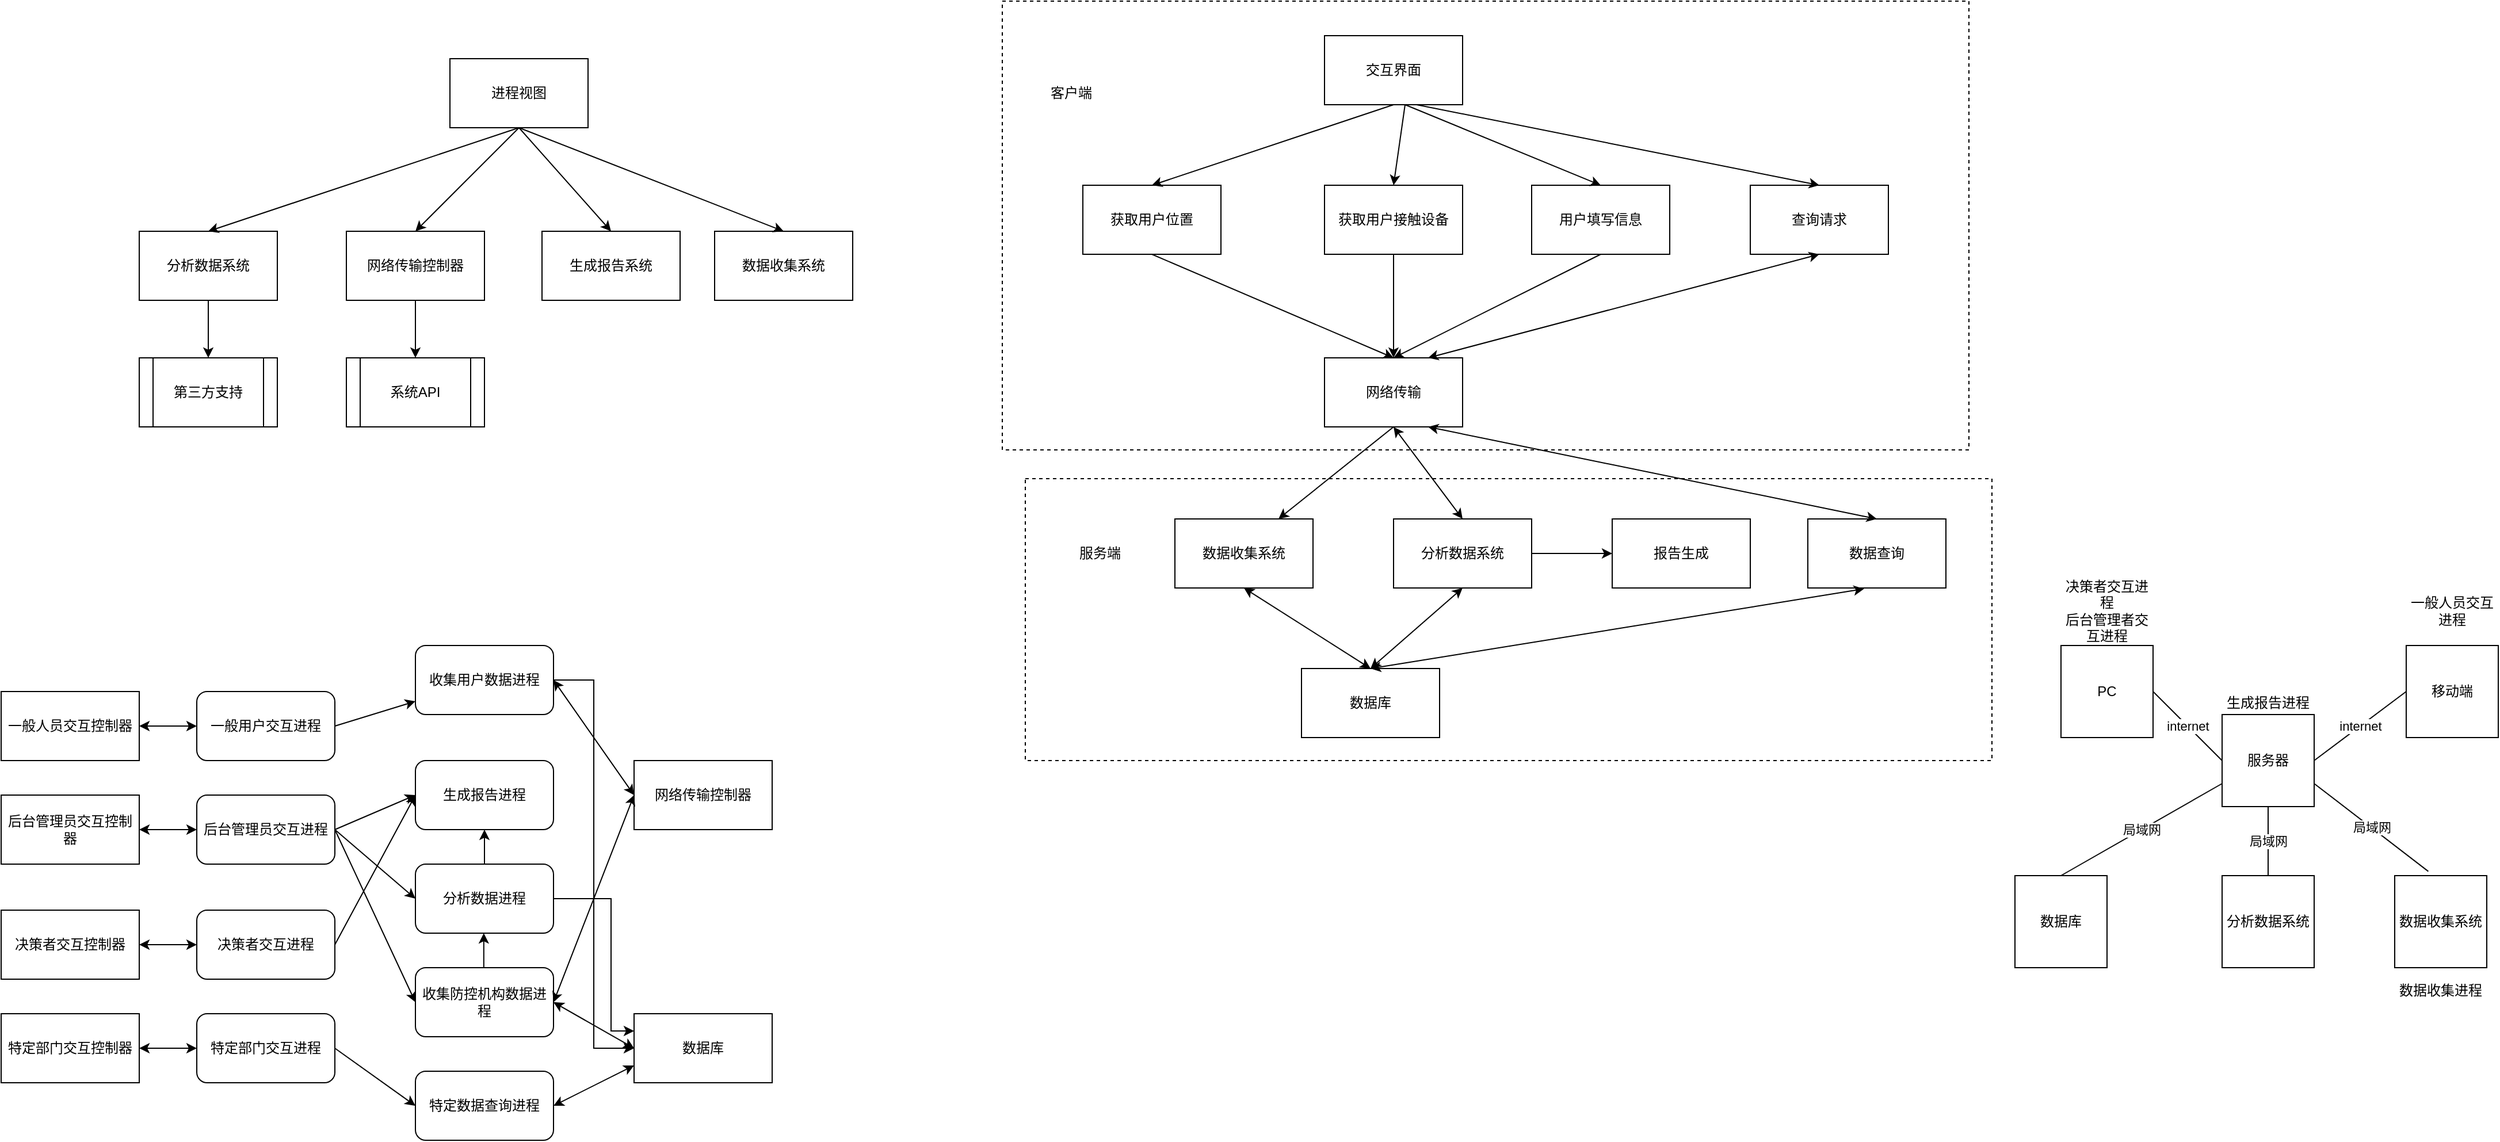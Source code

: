 <mxfile version="13.10.4" type="github"><diagram id="JOBgwEEMjs2Ibe29FC9j" name="Page-1"><mxGraphModel dx="3046" dy="2360" grid="1" gridSize="10" guides="1" tooltips="1" connect="1" arrows="1" fold="1" page="1" pageScale="1" pageWidth="850" pageHeight="1100" math="0" shadow="0"><root><mxCell id="0"/><mxCell id="1" parent="0"/><mxCell id="gr3aFUcfV1B7FhBOXeEc-1" value="一般人员交互控制器" style="rounded=0;whiteSpace=wrap;html=1;" vertex="1" parent="1"><mxGeometry x="90" y="-140" width="120" height="60" as="geometry"/></mxCell><mxCell id="gr3aFUcfV1B7FhBOXeEc-2" value="后台管理员交互控制器" style="rounded=0;whiteSpace=wrap;html=1;" vertex="1" parent="1"><mxGeometry x="90" y="-50" width="120" height="60" as="geometry"/></mxCell><mxCell id="gr3aFUcfV1B7FhBOXeEc-3" value="决策者交互控制器" style="rounded=0;whiteSpace=wrap;html=1;" vertex="1" parent="1"><mxGeometry x="90" y="50" width="120" height="60" as="geometry"/></mxCell><mxCell id="gr3aFUcfV1B7FhBOXeEc-5" value="特定部门交互控制器" style="rounded=0;whiteSpace=wrap;html=1;" vertex="1" parent="1"><mxGeometry x="90" y="140" width="120" height="60" as="geometry"/></mxCell><mxCell id="gr3aFUcfV1B7FhBOXeEc-7" value="一般用户交互进程" style="rounded=1;whiteSpace=wrap;html=1;" vertex="1" parent="1"><mxGeometry x="260" y="-140" width="120" height="60" as="geometry"/></mxCell><mxCell id="gr3aFUcfV1B7FhBOXeEc-8" value="后台管理员交互进程" style="rounded=1;whiteSpace=wrap;html=1;" vertex="1" parent="1"><mxGeometry x="260" y="-50" width="120" height="60" as="geometry"/></mxCell><mxCell id="gr3aFUcfV1B7FhBOXeEc-9" value="决策者交互进程" style="rounded=1;whiteSpace=wrap;html=1;" vertex="1" parent="1"><mxGeometry x="260" y="50" width="120" height="60" as="geometry"/></mxCell><mxCell id="gr3aFUcfV1B7FhBOXeEc-11" value="特定部门交互进程" style="rounded=1;whiteSpace=wrap;html=1;" vertex="1" parent="1"><mxGeometry x="260" y="140" width="120" height="60" as="geometry"/></mxCell><mxCell id="gr3aFUcfV1B7FhBOXeEc-13" value="" style="endArrow=classic;startArrow=classic;html=1;exitX=1;exitY=0.5;exitDx=0;exitDy=0;" edge="1" parent="1" source="gr3aFUcfV1B7FhBOXeEc-1"><mxGeometry width="50" height="50" relative="1" as="geometry"><mxPoint x="210" y="-60" as="sourcePoint"/><mxPoint x="260" y="-110" as="targetPoint"/></mxGeometry></mxCell><mxCell id="gr3aFUcfV1B7FhBOXeEc-14" value="" style="endArrow=classic;startArrow=classic;html=1;exitX=1;exitY=0.5;exitDx=0;exitDy=0;entryX=0;entryY=0.5;entryDx=0;entryDy=0;" edge="1" parent="1" source="gr3aFUcfV1B7FhBOXeEc-2" target="gr3aFUcfV1B7FhBOXeEc-8"><mxGeometry width="50" height="50" relative="1" as="geometry"><mxPoint x="220" y="-100" as="sourcePoint"/><mxPoint x="270" y="-100" as="targetPoint"/></mxGeometry></mxCell><mxCell id="gr3aFUcfV1B7FhBOXeEc-15" value="" style="endArrow=classic;startArrow=classic;html=1;exitX=1;exitY=0.5;exitDx=0;exitDy=0;entryX=0;entryY=0.5;entryDx=0;entryDy=0;" edge="1" parent="1" source="gr3aFUcfV1B7FhBOXeEc-3" target="gr3aFUcfV1B7FhBOXeEc-9"><mxGeometry width="50" height="50" relative="1" as="geometry"><mxPoint x="220" y="-10" as="sourcePoint"/><mxPoint x="270" y="-10" as="targetPoint"/></mxGeometry></mxCell><mxCell id="gr3aFUcfV1B7FhBOXeEc-16" value="" style="endArrow=classic;startArrow=classic;html=1;exitX=1;exitY=0.5;exitDx=0;exitDy=0;entryX=0;entryY=0.5;entryDx=0;entryDy=0;" edge="1" parent="1" source="gr3aFUcfV1B7FhBOXeEc-5" target="gr3aFUcfV1B7FhBOXeEc-11"><mxGeometry width="50" height="50" relative="1" as="geometry"><mxPoint x="230" as="sourcePoint"/><mxPoint x="250" y="170" as="targetPoint"/></mxGeometry></mxCell><mxCell id="gr3aFUcfV1B7FhBOXeEc-17" value="收集用户数据进程" style="rounded=1;whiteSpace=wrap;html=1;" vertex="1" parent="1"><mxGeometry x="450" y="-180" width="120" height="60" as="geometry"/></mxCell><mxCell id="gr3aFUcfV1B7FhBOXeEc-18" value="收集防控机构数据进程" style="rounded=1;whiteSpace=wrap;html=1;" vertex="1" parent="1"><mxGeometry x="450" y="100" width="120" height="60" as="geometry"/></mxCell><mxCell id="gr3aFUcfV1B7FhBOXeEc-20" value="分析数据进程" style="rounded=1;whiteSpace=wrap;html=1;" vertex="1" parent="1"><mxGeometry x="450" y="10" width="120" height="60" as="geometry"/></mxCell><mxCell id="gr3aFUcfV1B7FhBOXeEc-21" value="生成报告进程" style="rounded=1;whiteSpace=wrap;html=1;" vertex="1" parent="1"><mxGeometry x="450" y="-80" width="120" height="60" as="geometry"/></mxCell><mxCell id="gr3aFUcfV1B7FhBOXeEc-22" value="网络传输控制器" style="rounded=0;whiteSpace=wrap;html=1;" vertex="1" parent="1"><mxGeometry x="640" y="-80" width="120" height="60" as="geometry"/></mxCell><mxCell id="gr3aFUcfV1B7FhBOXeEc-23" value="" style="endArrow=classic;startArrow=classic;html=1;entryX=0;entryY=0.5;entryDx=0;entryDy=0;exitX=1;exitY=0.5;exitDx=0;exitDy=0;" edge="1" parent="1" source="gr3aFUcfV1B7FhBOXeEc-17" target="gr3aFUcfV1B7FhBOXeEc-22"><mxGeometry width="50" height="50" relative="1" as="geometry"><mxPoint x="560" y="-60" as="sourcePoint"/><mxPoint x="610" y="-110" as="targetPoint"/></mxGeometry></mxCell><mxCell id="gr3aFUcfV1B7FhBOXeEc-24" value="" style="endArrow=classic;startArrow=classic;html=1;entryX=0;entryY=0.5;entryDx=0;entryDy=0;exitX=1;exitY=0.5;exitDx=0;exitDy=0;" edge="1" parent="1" source="gr3aFUcfV1B7FhBOXeEc-18" target="gr3aFUcfV1B7FhBOXeEc-22"><mxGeometry width="50" height="50" relative="1" as="geometry"><mxPoint x="580" y="-100" as="sourcePoint"/><mxPoint x="640" y="-70" as="targetPoint"/></mxGeometry></mxCell><mxCell id="gr3aFUcfV1B7FhBOXeEc-26" value="" style="endArrow=classic;html=1;exitX=1;exitY=0.5;exitDx=0;exitDy=0;" edge="1" parent="1" source="gr3aFUcfV1B7FhBOXeEc-7" target="gr3aFUcfV1B7FhBOXeEc-17"><mxGeometry width="50" height="50" relative="1" as="geometry"><mxPoint x="380" y="-70" as="sourcePoint"/><mxPoint x="430" y="-120" as="targetPoint"/></mxGeometry></mxCell><mxCell id="gr3aFUcfV1B7FhBOXeEc-27" value="" style="endArrow=classic;html=1;exitX=1;exitY=0.5;exitDx=0;exitDy=0;entryX=0;entryY=0.5;entryDx=0;entryDy=0;" edge="1" parent="1" source="gr3aFUcfV1B7FhBOXeEc-8" target="gr3aFUcfV1B7FhBOXeEc-20"><mxGeometry width="50" height="50" relative="1" as="geometry"><mxPoint x="380" y="20" as="sourcePoint"/><mxPoint x="430" y="-30" as="targetPoint"/></mxGeometry></mxCell><mxCell id="gr3aFUcfV1B7FhBOXeEc-29" value="" style="endArrow=classic;html=1;exitX=1;exitY=0.5;exitDx=0;exitDy=0;entryX=0;entryY=0.5;entryDx=0;entryDy=0;" edge="1" parent="1" source="gr3aFUcfV1B7FhBOXeEc-8" target="gr3aFUcfV1B7FhBOXeEc-18"><mxGeometry width="50" height="50" relative="1" as="geometry"><mxPoint x="400" as="sourcePoint"/><mxPoint x="470" y="100" as="targetPoint"/></mxGeometry></mxCell><mxCell id="gr3aFUcfV1B7FhBOXeEc-30" value="" style="endArrow=classic;html=1;exitX=1;exitY=0.5;exitDx=0;exitDy=0;entryX=0;entryY=0.5;entryDx=0;entryDy=0;" edge="1" parent="1" source="gr3aFUcfV1B7FhBOXeEc-8" target="gr3aFUcfV1B7FhBOXeEc-21"><mxGeometry width="50" height="50" relative="1" as="geometry"><mxPoint x="410" y="10" as="sourcePoint"/><mxPoint x="480" y="110" as="targetPoint"/></mxGeometry></mxCell><mxCell id="gr3aFUcfV1B7FhBOXeEc-31" value="" style="endArrow=classic;html=1;exitX=1;exitY=0.5;exitDx=0;exitDy=0;entryX=0;entryY=0.5;entryDx=0;entryDy=0;" edge="1" parent="1" source="gr3aFUcfV1B7FhBOXeEc-9" target="gr3aFUcfV1B7FhBOXeEc-21"><mxGeometry width="50" height="50" relative="1" as="geometry"><mxPoint x="420" y="20" as="sourcePoint"/><mxPoint x="490" y="120" as="targetPoint"/></mxGeometry></mxCell><mxCell id="gr3aFUcfV1B7FhBOXeEc-32" value="" style="endArrow=classic;html=1;exitX=1;exitY=0.5;exitDx=0;exitDy=0;entryX=0;entryY=0.5;entryDx=0;entryDy=0;" edge="1" parent="1" source="gr3aFUcfV1B7FhBOXeEc-11" target="gr3aFUcfV1B7FhBOXeEc-34"><mxGeometry width="50" height="50" relative="1" as="geometry"><mxPoint x="430" y="30" as="sourcePoint"/><mxPoint x="500" y="130" as="targetPoint"/></mxGeometry></mxCell><mxCell id="gr3aFUcfV1B7FhBOXeEc-33" value="数据库" style="rounded=0;whiteSpace=wrap;html=1;" vertex="1" parent="1"><mxGeometry x="640" y="140" width="120" height="60" as="geometry"/></mxCell><mxCell id="gr3aFUcfV1B7FhBOXeEc-34" value="特定数据查询进程" style="rounded=1;whiteSpace=wrap;html=1;" vertex="1" parent="1"><mxGeometry x="450" y="190" width="120" height="60" as="geometry"/></mxCell><mxCell id="gr3aFUcfV1B7FhBOXeEc-35" value="" style="endArrow=classic;html=1;" edge="1" parent="1" target="gr3aFUcfV1B7FhBOXeEc-21"><mxGeometry width="50" height="50" relative="1" as="geometry"><mxPoint x="510" y="10" as="sourcePoint"/><mxPoint x="560" y="10" as="targetPoint"/></mxGeometry></mxCell><mxCell id="gr3aFUcfV1B7FhBOXeEc-37" value="" style="endArrow=classic;html=1;" edge="1" parent="1"><mxGeometry width="50" height="50" relative="1" as="geometry"><mxPoint x="509.41" y="100" as="sourcePoint"/><mxPoint x="509.41" y="70" as="targetPoint"/></mxGeometry></mxCell><mxCell id="gr3aFUcfV1B7FhBOXeEc-39" style="edgeStyle=orthogonalEdgeStyle;rounded=0;orthogonalLoop=1;jettySize=auto;html=1;entryX=0;entryY=0.5;entryDx=0;entryDy=0;exitX=1;exitY=0.5;exitDx=0;exitDy=0;" edge="1" parent="1" source="gr3aFUcfV1B7FhBOXeEc-17" target="gr3aFUcfV1B7FhBOXeEc-33"><mxGeometry relative="1" as="geometry"><mxPoint x="580" y="-10" as="targetPoint"/><mxPoint x="570" y="40.059" as="sourcePoint"/></mxGeometry></mxCell><mxCell id="gr3aFUcfV1B7FhBOXeEc-41" value="" style="endArrow=classic;startArrow=classic;html=1;exitX=1;exitY=0.5;exitDx=0;exitDy=0;entryX=0;entryY=0.5;entryDx=0;entryDy=0;" edge="1" parent="1" source="gr3aFUcfV1B7FhBOXeEc-18" target="gr3aFUcfV1B7FhBOXeEc-33"><mxGeometry width="50" height="50" relative="1" as="geometry"><mxPoint x="620" y="110" as="sourcePoint"/><mxPoint x="670" y="60" as="targetPoint"/></mxGeometry></mxCell><mxCell id="gr3aFUcfV1B7FhBOXeEc-44" value="" style="endArrow=classic;startArrow=classic;html=1;exitX=1;exitY=0.5;exitDx=0;exitDy=0;entryX=0;entryY=0.75;entryDx=0;entryDy=0;" edge="1" parent="1" source="gr3aFUcfV1B7FhBOXeEc-34" target="gr3aFUcfV1B7FhBOXeEc-33"><mxGeometry width="50" height="50" relative="1" as="geometry"><mxPoint x="620" y="280" as="sourcePoint"/><mxPoint x="670" y="230" as="targetPoint"/></mxGeometry></mxCell><mxCell id="gr3aFUcfV1B7FhBOXeEc-45" style="edgeStyle=orthogonalEdgeStyle;rounded=0;orthogonalLoop=1;jettySize=auto;html=1;exitX=1;exitY=0.5;exitDx=0;exitDy=0;entryX=0;entryY=0.25;entryDx=0;entryDy=0;" edge="1" parent="1" source="gr3aFUcfV1B7FhBOXeEc-20" target="gr3aFUcfV1B7FhBOXeEc-33"><mxGeometry relative="1" as="geometry"><mxPoint x="620" y="30" as="targetPoint"/><mxPoint x="610" y="80.059" as="sourcePoint"/><Array as="points"><mxPoint x="620" y="40"/><mxPoint x="620" y="155"/></Array></mxGeometry></mxCell><mxCell id="gr3aFUcfV1B7FhBOXeEc-46" value="进程视图" style="rounded=0;whiteSpace=wrap;html=1;" vertex="1" parent="1"><mxGeometry x="480" y="-690" width="120" height="60" as="geometry"/></mxCell><mxCell id="gr3aFUcfV1B7FhBOXeEc-47" value="分析数据系统" style="rounded=0;whiteSpace=wrap;html=1;" vertex="1" parent="1"><mxGeometry x="210" y="-540" width="120" height="60" as="geometry"/></mxCell><mxCell id="gr3aFUcfV1B7FhBOXeEc-48" value="生成报告系统" style="rounded=0;whiteSpace=wrap;html=1;" vertex="1" parent="1"><mxGeometry x="560" y="-540" width="120" height="60" as="geometry"/></mxCell><mxCell id="gr3aFUcfV1B7FhBOXeEc-49" value="网络传输控制器" style="rounded=0;whiteSpace=wrap;html=1;" vertex="1" parent="1"><mxGeometry x="390" y="-540" width="120" height="60" as="geometry"/></mxCell><mxCell id="gr3aFUcfV1B7FhBOXeEc-50" value="数据收集系统" style="rounded=0;whiteSpace=wrap;html=1;" vertex="1" parent="1"><mxGeometry x="710" y="-540" width="120" height="60" as="geometry"/></mxCell><mxCell id="gr3aFUcfV1B7FhBOXeEc-56" value="" style="endArrow=classic;html=1;entryX=0.5;entryY=0;entryDx=0;entryDy=0;exitX=0.5;exitY=1;exitDx=0;exitDy=0;" edge="1" parent="1" source="gr3aFUcfV1B7FhBOXeEc-46" target="gr3aFUcfV1B7FhBOXeEc-47"><mxGeometry width="50" height="50" relative="1" as="geometry"><mxPoint x="370" y="-590" as="sourcePoint"/><mxPoint x="420" y="-640" as="targetPoint"/></mxGeometry></mxCell><mxCell id="gr3aFUcfV1B7FhBOXeEc-57" value="" style="endArrow=classic;html=1;entryX=0.5;entryY=0;entryDx=0;entryDy=0;" edge="1" parent="1" target="gr3aFUcfV1B7FhBOXeEc-49"><mxGeometry width="50" height="50" relative="1" as="geometry"><mxPoint x="540" y="-630" as="sourcePoint"/><mxPoint x="280" y="-530" as="targetPoint"/></mxGeometry></mxCell><mxCell id="gr3aFUcfV1B7FhBOXeEc-58" value="" style="endArrow=classic;html=1;entryX=0.5;entryY=0;entryDx=0;entryDy=0;exitX=0.5;exitY=1;exitDx=0;exitDy=0;" edge="1" parent="1" source="gr3aFUcfV1B7FhBOXeEc-46" target="gr3aFUcfV1B7FhBOXeEc-48"><mxGeometry width="50" height="50" relative="1" as="geometry"><mxPoint x="560" y="-610" as="sourcePoint"/><mxPoint x="290" y="-520" as="targetPoint"/></mxGeometry></mxCell><mxCell id="gr3aFUcfV1B7FhBOXeEc-59" value="" style="endArrow=classic;html=1;entryX=0.5;entryY=0;entryDx=0;entryDy=0;" edge="1" parent="1" target="gr3aFUcfV1B7FhBOXeEc-50"><mxGeometry width="50" height="50" relative="1" as="geometry"><mxPoint x="540" y="-630" as="sourcePoint"/><mxPoint x="300" y="-510" as="targetPoint"/></mxGeometry></mxCell><mxCell id="gr3aFUcfV1B7FhBOXeEc-61" value="第三方支持" style="shape=process;whiteSpace=wrap;html=1;backgroundOutline=1;" vertex="1" parent="1"><mxGeometry x="210" y="-430" width="120" height="60" as="geometry"/></mxCell><mxCell id="gr3aFUcfV1B7FhBOXeEc-63" value="系统API" style="shape=process;whiteSpace=wrap;html=1;backgroundOutline=1;" vertex="1" parent="1"><mxGeometry x="390" y="-430" width="120" height="60" as="geometry"/></mxCell><mxCell id="gr3aFUcfV1B7FhBOXeEc-64" value="" style="endArrow=classic;html=1;exitX=0.5;exitY=1;exitDx=0;exitDy=0;entryX=0.5;entryY=0;entryDx=0;entryDy=0;" edge="1" parent="1" source="gr3aFUcfV1B7FhBOXeEc-47" target="gr3aFUcfV1B7FhBOXeEc-61"><mxGeometry width="50" height="50" relative="1" as="geometry"><mxPoint x="250" y="-440" as="sourcePoint"/><mxPoint x="300" y="-490" as="targetPoint"/></mxGeometry></mxCell><mxCell id="gr3aFUcfV1B7FhBOXeEc-66" value="" style="endArrow=classic;html=1;entryX=0.5;entryY=0;entryDx=0;entryDy=0;exitX=0.5;exitY=1;exitDx=0;exitDy=0;" edge="1" parent="1" source="gr3aFUcfV1B7FhBOXeEc-49" target="gr3aFUcfV1B7FhBOXeEc-63"><mxGeometry width="50" height="50" relative="1" as="geometry"><mxPoint x="390" y="-420" as="sourcePoint"/><mxPoint x="440" y="-470" as="targetPoint"/></mxGeometry></mxCell><mxCell id="gr3aFUcfV1B7FhBOXeEc-67" value="服务器" style="whiteSpace=wrap;html=1;aspect=fixed;" vertex="1" parent="1"><mxGeometry x="2020" y="-120" width="80" height="80" as="geometry"/></mxCell><mxCell id="gr3aFUcfV1B7FhBOXeEc-68" value="PC" style="whiteSpace=wrap;html=1;aspect=fixed;" vertex="1" parent="1"><mxGeometry x="1880" y="-180" width="80" height="80" as="geometry"/></mxCell><mxCell id="gr3aFUcfV1B7FhBOXeEc-69" value="移动端" style="whiteSpace=wrap;html=1;aspect=fixed;" vertex="1" parent="1"><mxGeometry x="2180" y="-180" width="80" height="80" as="geometry"/></mxCell><mxCell id="gr3aFUcfV1B7FhBOXeEc-70" value="数据库" style="whiteSpace=wrap;html=1;aspect=fixed;" vertex="1" parent="1"><mxGeometry x="1840" y="20" width="80" height="80" as="geometry"/></mxCell><mxCell id="gr3aFUcfV1B7FhBOXeEc-71" value="分析数据系统" style="whiteSpace=wrap;html=1;aspect=fixed;" vertex="1" parent="1"><mxGeometry x="2020" y="20" width="80" height="80" as="geometry"/></mxCell><mxCell id="gr3aFUcfV1B7FhBOXeEc-72" value="internet" style="endArrow=none;html=1;exitX=1;exitY=0.5;exitDx=0;exitDy=0;entryX=0;entryY=0.5;entryDx=0;entryDy=0;" edge="1" parent="1" source="gr3aFUcfV1B7FhBOXeEc-68" target="gr3aFUcfV1B7FhBOXeEc-67"><mxGeometry width="50" height="50" relative="1" as="geometry"><mxPoint x="1910" y="-110" as="sourcePoint"/><mxPoint x="1960" y="-160" as="targetPoint"/></mxGeometry></mxCell><mxCell id="gr3aFUcfV1B7FhBOXeEc-73" value="internet" style="endArrow=none;html=1;exitX=0;exitY=0.5;exitDx=0;exitDy=0;entryX=1;entryY=0.5;entryDx=0;entryDy=0;" edge="1" parent="1" source="gr3aFUcfV1B7FhBOXeEc-69" target="gr3aFUcfV1B7FhBOXeEc-67"><mxGeometry width="50" height="50" relative="1" as="geometry"><mxPoint x="1930" y="-170.0" as="sourcePoint"/><mxPoint x="2030" y="-70.0" as="targetPoint"/></mxGeometry></mxCell><mxCell id="gr3aFUcfV1B7FhBOXeEc-74" value="局域网" style="endArrow=none;html=1;exitX=0;exitY=0.75;exitDx=0;exitDy=0;entryX=0.5;entryY=0;entryDx=0;entryDy=0;" edge="1" parent="1" source="gr3aFUcfV1B7FhBOXeEc-67" target="gr3aFUcfV1B7FhBOXeEc-70"><mxGeometry width="50" height="50" relative="1" as="geometry"><mxPoint x="1920" y="-60.0" as="sourcePoint"/><mxPoint x="2030" y="20.0" as="targetPoint"/></mxGeometry></mxCell><mxCell id="gr3aFUcfV1B7FhBOXeEc-75" value="局域网" style="endArrow=none;html=1;exitX=0.5;exitY=0;exitDx=0;exitDy=0;entryX=0.5;entryY=1;entryDx=0;entryDy=0;" edge="1" parent="1" source="gr3aFUcfV1B7FhBOXeEc-71" target="gr3aFUcfV1B7FhBOXeEc-67"><mxGeometry width="50" height="50" relative="1" as="geometry"><mxPoint x="1930" y="-140.0" as="sourcePoint"/><mxPoint x="2040" y="-60.0" as="targetPoint"/></mxGeometry></mxCell><mxCell id="gr3aFUcfV1B7FhBOXeEc-76" value="数据收集系统" style="whiteSpace=wrap;html=1;aspect=fixed;" vertex="1" parent="1"><mxGeometry x="2170" y="20" width="80" height="80" as="geometry"/></mxCell><mxCell id="gr3aFUcfV1B7FhBOXeEc-77" value="局域网" style="endArrow=none;html=1;exitX=0.365;exitY=-0.046;exitDx=0;exitDy=0;entryX=1;entryY=0.75;entryDx=0;entryDy=0;exitPerimeter=0;" edge="1" parent="1" source="gr3aFUcfV1B7FhBOXeEc-76" target="gr3aFUcfV1B7FhBOXeEc-67"><mxGeometry width="50" height="50" relative="1" as="geometry"><mxPoint x="2140" y="30.0" as="sourcePoint"/><mxPoint x="2110" y="-30.0" as="targetPoint"/></mxGeometry></mxCell><mxCell id="gr3aFUcfV1B7FhBOXeEc-78" value="决策者交互进程&lt;br&gt;后台管理者交互进程" style="text;html=1;strokeColor=none;fillColor=none;align=center;verticalAlign=middle;whiteSpace=wrap;rounded=0;" vertex="1" parent="1"><mxGeometry x="1880" y="-220" width="80" height="20" as="geometry"/></mxCell><mxCell id="gr3aFUcfV1B7FhBOXeEc-79" value="一般人员交互进程" style="text;html=1;strokeColor=none;fillColor=none;align=center;verticalAlign=middle;whiteSpace=wrap;rounded=0;" vertex="1" parent="1"><mxGeometry x="2180" y="-220" width="80" height="20" as="geometry"/></mxCell><mxCell id="gr3aFUcfV1B7FhBOXeEc-80" value="数据收集进程" style="text;html=1;strokeColor=none;fillColor=none;align=center;verticalAlign=middle;whiteSpace=wrap;rounded=0;" vertex="1" parent="1"><mxGeometry x="2170" y="110" width="80" height="20" as="geometry"/></mxCell><mxCell id="gr3aFUcfV1B7FhBOXeEc-81" value="生成报告进程" style="text;html=1;strokeColor=none;fillColor=none;align=center;verticalAlign=middle;whiteSpace=wrap;rounded=0;" vertex="1" parent="1"><mxGeometry x="2020" y="-140" width="80" height="20" as="geometry"/></mxCell><mxCell id="gr3aFUcfV1B7FhBOXeEc-82" value="交互界面" style="rounded=0;whiteSpace=wrap;html=1;" vertex="1" parent="1"><mxGeometry x="1240" y="-710" width="120" height="60" as="geometry"/></mxCell><mxCell id="gr3aFUcfV1B7FhBOXeEc-83" value="获取用户位置" style="rounded=0;whiteSpace=wrap;html=1;" vertex="1" parent="1"><mxGeometry x="1030" y="-580" width="120" height="60" as="geometry"/></mxCell><mxCell id="gr3aFUcfV1B7FhBOXeEc-84" value="获取用户接触设备" style="rounded=0;whiteSpace=wrap;html=1;" vertex="1" parent="1"><mxGeometry x="1240" y="-580" width="120" height="60" as="geometry"/></mxCell><mxCell id="gr3aFUcfV1B7FhBOXeEc-85" value="网络传输" style="rounded=0;whiteSpace=wrap;html=1;" vertex="1" parent="1"><mxGeometry x="1240" y="-430" width="120" height="60" as="geometry"/></mxCell><mxCell id="gr3aFUcfV1B7FhBOXeEc-86" value="用户填写信息" style="rounded=0;whiteSpace=wrap;html=1;" vertex="1" parent="1"><mxGeometry x="1420" y="-580" width="120" height="60" as="geometry"/></mxCell><mxCell id="gr3aFUcfV1B7FhBOXeEc-87" value="" style="endArrow=classic;html=1;entryX=0.5;entryY=0;entryDx=0;entryDy=0;exitX=0.5;exitY=1;exitDx=0;exitDy=0;" edge="1" parent="1" source="gr3aFUcfV1B7FhBOXeEc-82" target="gr3aFUcfV1B7FhBOXeEc-83"><mxGeometry width="50" height="50" relative="1" as="geometry"><mxPoint x="1150" y="-630" as="sourcePoint"/><mxPoint x="1200" y="-680" as="targetPoint"/></mxGeometry></mxCell><mxCell id="gr3aFUcfV1B7FhBOXeEc-88" value="" style="endArrow=classic;html=1;entryX=0.5;entryY=0;entryDx=0;entryDy=0;" edge="1" parent="1" target="gr3aFUcfV1B7FhBOXeEc-84"><mxGeometry width="50" height="50" relative="1" as="geometry"><mxPoint x="1310" y="-650" as="sourcePoint"/><mxPoint x="1050" y="-570" as="targetPoint"/></mxGeometry></mxCell><mxCell id="gr3aFUcfV1B7FhBOXeEc-89" value="" style="endArrow=classic;html=1;entryX=0.5;entryY=0;entryDx=0;entryDy=0;" edge="1" parent="1" target="gr3aFUcfV1B7FhBOXeEc-86"><mxGeometry width="50" height="50" relative="1" as="geometry"><mxPoint x="1310" y="-650" as="sourcePoint"/><mxPoint x="1060" y="-560" as="targetPoint"/></mxGeometry></mxCell><mxCell id="gr3aFUcfV1B7FhBOXeEc-90" value="" style="endArrow=classic;html=1;exitX=0.5;exitY=1;exitDx=0;exitDy=0;entryX=0.5;entryY=0;entryDx=0;entryDy=0;" edge="1" parent="1" source="gr3aFUcfV1B7FhBOXeEc-83" target="gr3aFUcfV1B7FhBOXeEc-85"><mxGeometry width="50" height="50" relative="1" as="geometry"><mxPoint x="1340" y="-620" as="sourcePoint"/><mxPoint x="1150" y="-443" as="targetPoint"/></mxGeometry></mxCell><mxCell id="gr3aFUcfV1B7FhBOXeEc-91" value="" style="endArrow=classic;html=1;exitX=0.5;exitY=1;exitDx=0;exitDy=0;entryX=0.5;entryY=0;entryDx=0;entryDy=0;" edge="1" parent="1" source="gr3aFUcfV1B7FhBOXeEc-84" target="gr3aFUcfV1B7FhBOXeEc-85"><mxGeometry width="50" height="50" relative="1" as="geometry"><mxPoint x="1350" y="-610" as="sourcePoint"/><mxPoint x="1120" y="-480" as="targetPoint"/></mxGeometry></mxCell><mxCell id="gr3aFUcfV1B7FhBOXeEc-92" value="" style="endArrow=classic;html=1;exitX=0.5;exitY=1;exitDx=0;exitDy=0;entryX=0.5;entryY=0;entryDx=0;entryDy=0;" edge="1" parent="1" source="gr3aFUcfV1B7FhBOXeEc-86" target="gr3aFUcfV1B7FhBOXeEc-85"><mxGeometry width="50" height="50" relative="1" as="geometry"><mxPoint x="1360" y="-600" as="sourcePoint"/><mxPoint x="1130" y="-480" as="targetPoint"/></mxGeometry></mxCell><mxCell id="gr3aFUcfV1B7FhBOXeEc-93" value="查询请求" style="rounded=0;whiteSpace=wrap;html=1;" vertex="1" parent="1"><mxGeometry x="1610" y="-580" width="120" height="60" as="geometry"/></mxCell><mxCell id="gr3aFUcfV1B7FhBOXeEc-94" value="" style="endArrow=classic;html=1;entryX=0.5;entryY=0;entryDx=0;entryDy=0;" edge="1" parent="1" target="gr3aFUcfV1B7FhBOXeEc-93"><mxGeometry width="50" height="50" relative="1" as="geometry"><mxPoint x="1320" y="-650" as="sourcePoint"/><mxPoint x="1510" y="-660" as="targetPoint"/></mxGeometry></mxCell><mxCell id="gr3aFUcfV1B7FhBOXeEc-95" value="数据库" style="rounded=0;whiteSpace=wrap;html=1;" vertex="1" parent="1"><mxGeometry x="1220" y="-160" width="120" height="60" as="geometry"/></mxCell><mxCell id="gr3aFUcfV1B7FhBOXeEc-96" value="数据收集系统" style="rounded=0;whiteSpace=wrap;html=1;" vertex="1" parent="1"><mxGeometry x="1110" y="-290" width="120" height="60" as="geometry"/></mxCell><mxCell id="gr3aFUcfV1B7FhBOXeEc-98" value="分析数据系统" style="rounded=0;whiteSpace=wrap;html=1;" vertex="1" parent="1"><mxGeometry x="1300" y="-290" width="120" height="60" as="geometry"/></mxCell><mxCell id="gr3aFUcfV1B7FhBOXeEc-100" value="报告生成" style="rounded=0;whiteSpace=wrap;html=1;" vertex="1" parent="1"><mxGeometry x="1490" y="-290" width="120" height="60" as="geometry"/></mxCell><mxCell id="gr3aFUcfV1B7FhBOXeEc-101" value="" style="endArrow=classic;html=1;entryX=0.75;entryY=0;entryDx=0;entryDy=0;exitX=0.5;exitY=1;exitDx=0;exitDy=0;" edge="1" parent="1" source="gr3aFUcfV1B7FhBOXeEc-85" target="gr3aFUcfV1B7FhBOXeEc-96"><mxGeometry width="50" height="50" relative="1" as="geometry"><mxPoint x="1150" y="-290" as="sourcePoint"/><mxPoint x="1200" y="-340" as="targetPoint"/></mxGeometry></mxCell><mxCell id="gr3aFUcfV1B7FhBOXeEc-102" value="" style="endArrow=classic;startArrow=classic;html=1;exitX=0.75;exitY=0;exitDx=0;exitDy=0;entryX=0.5;entryY=1;entryDx=0;entryDy=0;" edge="1" parent="1" source="gr3aFUcfV1B7FhBOXeEc-85" target="gr3aFUcfV1B7FhBOXeEc-93"><mxGeometry width="50" height="50" relative="1" as="geometry"><mxPoint x="1410" y="-410" as="sourcePoint"/><mxPoint x="1460" y="-460" as="targetPoint"/></mxGeometry></mxCell><mxCell id="gr3aFUcfV1B7FhBOXeEc-103" value="" style="endArrow=classic;startArrow=classic;html=1;entryX=0.5;entryY=0;entryDx=0;entryDy=0;exitX=0.5;exitY=1;exitDx=0;exitDy=0;" edge="1" parent="1" source="gr3aFUcfV1B7FhBOXeEc-85" target="gr3aFUcfV1B7FhBOXeEc-98"><mxGeometry width="50" height="50" relative="1" as="geometry"><mxPoint x="1370" y="-340" as="sourcePoint"/><mxPoint x="1550" y="-510" as="targetPoint"/></mxGeometry></mxCell><mxCell id="gr3aFUcfV1B7FhBOXeEc-105" value="" style="endArrow=classic;html=1;exitX=1;exitY=0.5;exitDx=0;exitDy=0;entryX=0;entryY=0.5;entryDx=0;entryDy=0;" edge="1" parent="1" source="gr3aFUcfV1B7FhBOXeEc-98" target="gr3aFUcfV1B7FhBOXeEc-100"><mxGeometry width="50" height="50" relative="1" as="geometry"><mxPoint x="1460" y="-280" as="sourcePoint"/><mxPoint x="1510" y="-330" as="targetPoint"/></mxGeometry></mxCell><mxCell id="gr3aFUcfV1B7FhBOXeEc-106" value="" style="endArrow=classic;startArrow=classic;html=1;exitX=0.5;exitY=1;exitDx=0;exitDy=0;entryX=0.5;entryY=0;entryDx=0;entryDy=0;" edge="1" parent="1" source="gr3aFUcfV1B7FhBOXeEc-96" target="gr3aFUcfV1B7FhBOXeEc-95"><mxGeometry width="50" height="50" relative="1" as="geometry"><mxPoint x="1200" y="-150" as="sourcePoint"/><mxPoint x="1250" y="-200" as="targetPoint"/></mxGeometry></mxCell><mxCell id="gr3aFUcfV1B7FhBOXeEc-108" value="数据查询" style="rounded=0;whiteSpace=wrap;html=1;" vertex="1" parent="1"><mxGeometry x="1660" y="-290" width="120" height="60" as="geometry"/></mxCell><mxCell id="gr3aFUcfV1B7FhBOXeEc-110" value="" style="endArrow=classic;startArrow=classic;html=1;exitX=0.75;exitY=1;exitDx=0;exitDy=0;entryX=0.5;entryY=0;entryDx=0;entryDy=0;" edge="1" parent="1" source="gr3aFUcfV1B7FhBOXeEc-85" target="gr3aFUcfV1B7FhBOXeEc-108"><mxGeometry width="50" height="50" relative="1" as="geometry"><mxPoint x="1340" y="-350" as="sourcePoint"/><mxPoint x="1390" y="-400" as="targetPoint"/></mxGeometry></mxCell><mxCell id="gr3aFUcfV1B7FhBOXeEc-111" value="" style="endArrow=classic;startArrow=classic;html=1;exitX=0.5;exitY=0;exitDx=0;exitDy=0;entryX=0.407;entryY=1.013;entryDx=0;entryDy=0;entryPerimeter=0;" edge="1" parent="1" source="gr3aFUcfV1B7FhBOXeEc-95" target="gr3aFUcfV1B7FhBOXeEc-108"><mxGeometry width="50" height="50" relative="1" as="geometry"><mxPoint x="1300" y="-400" as="sourcePoint"/><mxPoint x="1570" y="-490" as="targetPoint"/></mxGeometry></mxCell><mxCell id="gr3aFUcfV1B7FhBOXeEc-112" value="" style="endArrow=classic;startArrow=classic;html=1;exitX=0.5;exitY=0;exitDx=0;exitDy=0;entryX=0.5;entryY=1;entryDx=0;entryDy=0;" edge="1" parent="1" source="gr3aFUcfV1B7FhBOXeEc-95" target="gr3aFUcfV1B7FhBOXeEc-98"><mxGeometry width="50" height="50" relative="1" as="geometry"><mxPoint x="1310" y="-390" as="sourcePoint"/><mxPoint x="1580" y="-480" as="targetPoint"/></mxGeometry></mxCell><mxCell id="gr3aFUcfV1B7FhBOXeEc-116" value="" style="rounded=0;whiteSpace=wrap;html=1;dashed=1;perimeterSpacing=15;gradientColor=#ffffff;fillColor=none;" vertex="1" parent="1"><mxGeometry x="960" y="-740" width="840" height="390" as="geometry"/></mxCell><mxCell id="gr3aFUcfV1B7FhBOXeEc-117" value="" style="rounded=0;whiteSpace=wrap;html=1;dashed=1;perimeterSpacing=15;gradientColor=#ffffff;fillColor=none;" vertex="1" parent="1"><mxGeometry x="980" y="-325" width="840" height="245" as="geometry"/></mxCell><mxCell id="gr3aFUcfV1B7FhBOXeEc-118" value="客户端" style="text;html=1;strokeColor=none;fillColor=none;align=center;verticalAlign=middle;whiteSpace=wrap;rounded=0;dashed=1;" vertex="1" parent="1"><mxGeometry x="1000" y="-670" width="40" height="20" as="geometry"/></mxCell><mxCell id="gr3aFUcfV1B7FhBOXeEc-121" value="服务端" style="text;html=1;strokeColor=none;fillColor=none;align=center;verticalAlign=middle;whiteSpace=wrap;rounded=0;dashed=1;" vertex="1" parent="1"><mxGeometry x="1025" y="-270" width="40" height="20" as="geometry"/></mxCell></root></mxGraphModel></diagram></mxfile>